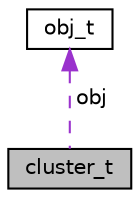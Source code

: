 digraph "cluster_t"
{
  edge [fontname="Helvetica",fontsize="10",labelfontname="Helvetica",labelfontsize="10"];
  node [fontname="Helvetica",fontsize="10",shape=record];
  Node1 [label="cluster_t",height=0.2,width=0.4,color="black", fillcolor="grey75", style="filled", fontcolor="black"];
  Node2 -> Node1 [dir="back",color="darkorchid3",fontsize="10",style="dashed",label=" obj" ,fontname="Helvetica"];
  Node2 [label="obj_t",height=0.2,width=0.4,color="black", fillcolor="white", style="filled",URL="$structobj__t.html",tooltip="Reprezentace jednoho objektu ve shluku. "];
}
